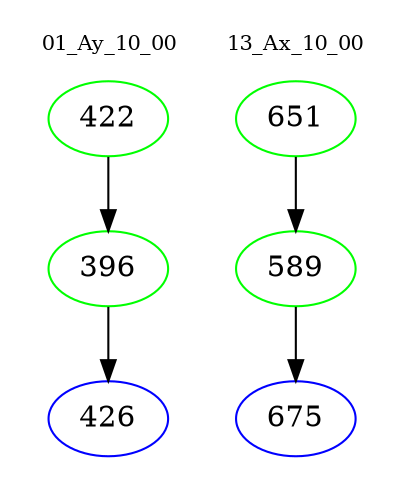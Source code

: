 digraph{
subgraph cluster_0 {
color = white
label = "01_Ay_10_00";
fontsize=10;
T0_422 [label="422", color="green"]
T0_422 -> T0_396 [color="black"]
T0_396 [label="396", color="green"]
T0_396 -> T0_426 [color="black"]
T0_426 [label="426", color="blue"]
}
subgraph cluster_1 {
color = white
label = "13_Ax_10_00";
fontsize=10;
T1_651 [label="651", color="green"]
T1_651 -> T1_589 [color="black"]
T1_589 [label="589", color="green"]
T1_589 -> T1_675 [color="black"]
T1_675 [label="675", color="blue"]
}
}
